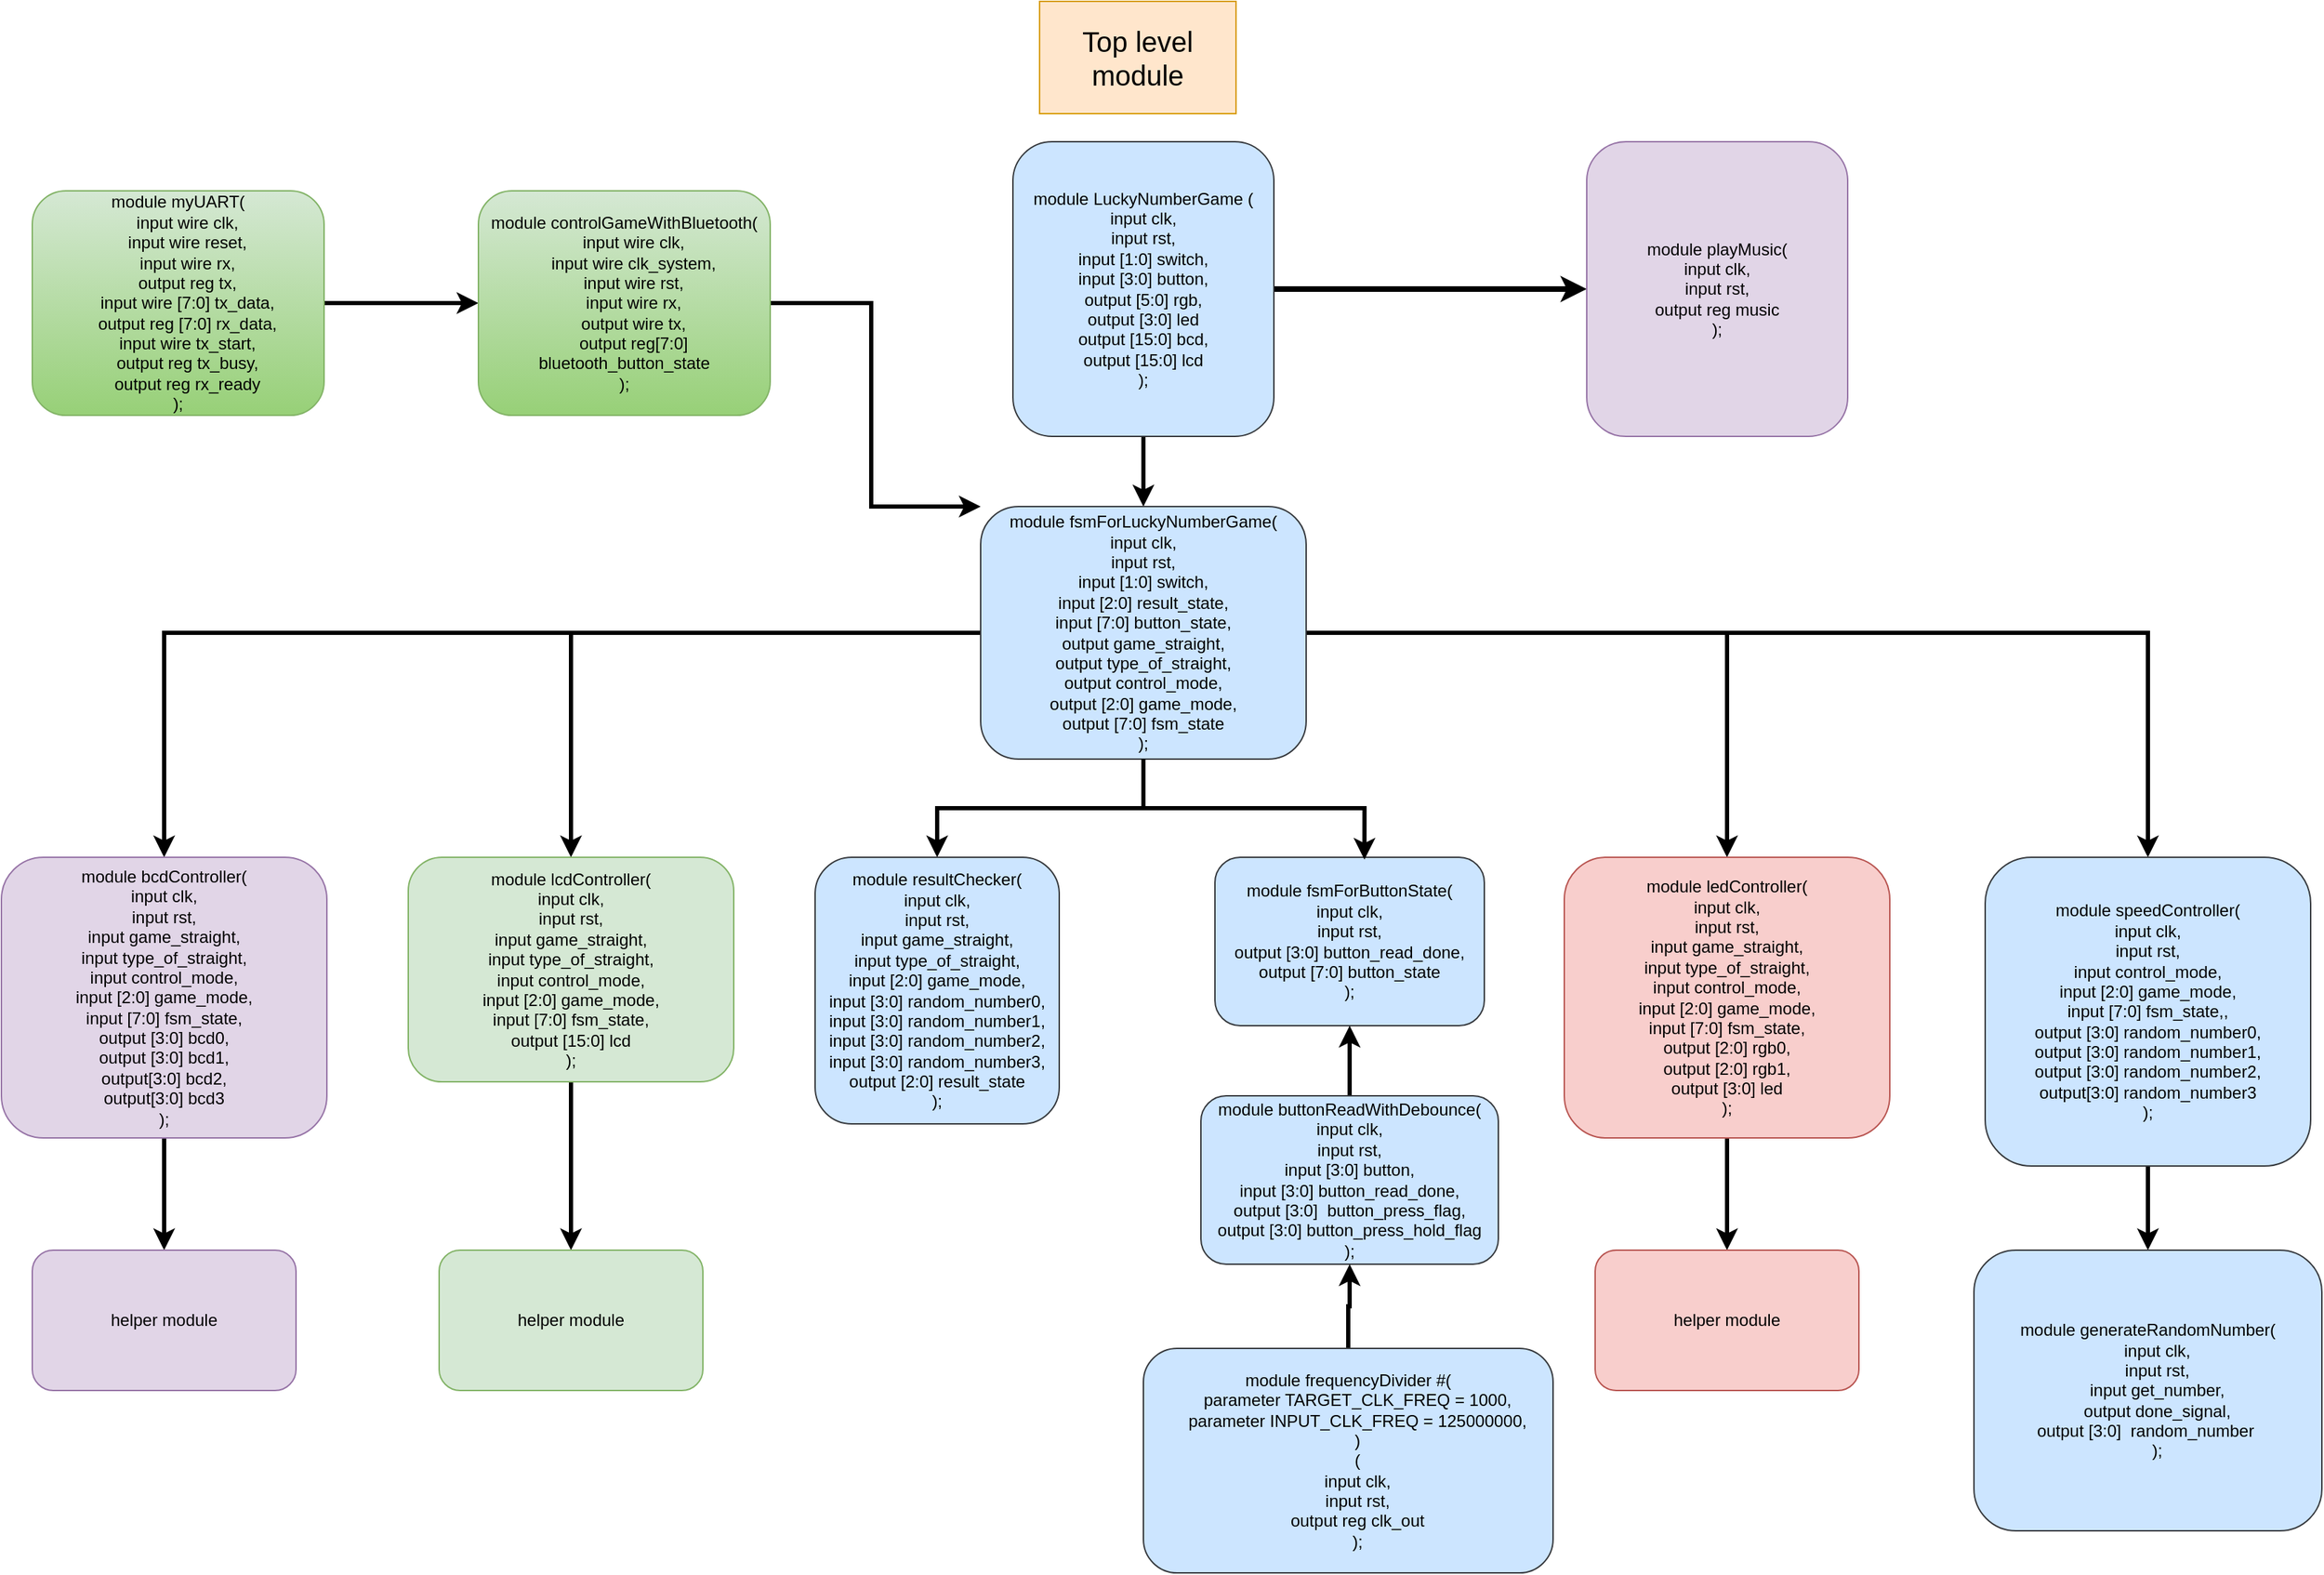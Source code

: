<mxfile version="25.0.3">
  <diagram name="Trang-1" id="_Kgdst20RLDARL7_TV8L">
    <mxGraphModel dx="2911" dy="1062" grid="1" gridSize="10" guides="1" tooltips="1" connect="1" arrows="1" fold="1" page="1" pageScale="1" pageWidth="827" pageHeight="1169" math="0" shadow="0">
      <root>
        <mxCell id="0" />
        <mxCell id="1" parent="0" />
        <mxCell id="vWVMO-xU8ZEmeTkblkzG-5" style="edgeStyle=orthogonalEdgeStyle;rounded=0;orthogonalLoop=1;jettySize=auto;html=1;entryX=0.5;entryY=0;entryDx=0;entryDy=0;strokeWidth=3;" parent="1" source="vWVMO-xU8ZEmeTkblkzG-1" target="vWVMO-xU8ZEmeTkblkzG-2" edge="1">
          <mxGeometry relative="1" as="geometry" />
        </mxCell>
        <mxCell id="j5ymkjZYho3_YVoNhxPD-2" value="" style="edgeStyle=orthogonalEdgeStyle;rounded=0;orthogonalLoop=1;jettySize=auto;html=1;strokeWidth=4;" parent="1" source="vWVMO-xU8ZEmeTkblkzG-1" target="j5ymkjZYho3_YVoNhxPD-1" edge="1">
          <mxGeometry relative="1" as="geometry" />
        </mxCell>
        <mxCell id="vWVMO-xU8ZEmeTkblkzG-1" value="module LuckyNumberGame (&lt;br&gt;    input clk,&lt;br&gt;    input rst,&lt;br&gt;    input [1:0] switch,&lt;div&gt;input [3:0] button,&lt;/div&gt;&lt;div&gt;output [5:0] rgb,&lt;/div&gt;&lt;div&gt;&lt;div&gt;    output [3:0] led&lt;/div&gt;&lt;div&gt;output [15:0] bcd,&lt;/div&gt;&lt;div&gt;output [15:0] lcd&lt;/div&gt;&lt;div&gt;);&lt;/div&gt;&lt;/div&gt;" style="rounded=1;whiteSpace=wrap;html=1;fillColor=#cce5ff;strokeColor=#36393d;" parent="1" vertex="1">
          <mxGeometry x="321" y="125" width="186" height="210" as="geometry" />
        </mxCell>
        <mxCell id="vWVMO-xU8ZEmeTkblkzG-18" style="edgeStyle=orthogonalEdgeStyle;rounded=0;orthogonalLoop=1;jettySize=auto;html=1;entryX=0.5;entryY=0;entryDx=0;entryDy=0;strokeWidth=3;" parent="1" source="vWVMO-xU8ZEmeTkblkzG-2" target="vWVMO-xU8ZEmeTkblkzG-16" edge="1">
          <mxGeometry relative="1" as="geometry" />
        </mxCell>
        <mxCell id="vWVMO-xU8ZEmeTkblkzG-25" value="" style="edgeStyle=orthogonalEdgeStyle;rounded=0;orthogonalLoop=1;jettySize=auto;html=1;strokeWidth=3;" parent="1" source="vWVMO-xU8ZEmeTkblkzG-2" target="vWVMO-xU8ZEmeTkblkzG-24" edge="1">
          <mxGeometry relative="1" as="geometry" />
        </mxCell>
        <mxCell id="vWVMO-xU8ZEmeTkblkzG-30" value="" style="edgeStyle=orthogonalEdgeStyle;rounded=0;orthogonalLoop=1;jettySize=auto;html=1;strokeWidth=3;" parent="1" source="vWVMO-xU8ZEmeTkblkzG-2" target="vWVMO-xU8ZEmeTkblkzG-29" edge="1">
          <mxGeometry relative="1" as="geometry" />
        </mxCell>
        <mxCell id="vWVMO-xU8ZEmeTkblkzG-32" value="" style="edgeStyle=orthogonalEdgeStyle;rounded=0;orthogonalLoop=1;jettySize=auto;html=1;strokeWidth=3;" parent="1" source="vWVMO-xU8ZEmeTkblkzG-2" target="vWVMO-xU8ZEmeTkblkzG-31" edge="1">
          <mxGeometry relative="1" as="geometry" />
        </mxCell>
        <mxCell id="BqZeJ_RI2WUfUHeWkt50-5" style="edgeStyle=orthogonalEdgeStyle;rounded=0;orthogonalLoop=1;jettySize=auto;html=1;entryX=0.5;entryY=0;entryDx=0;entryDy=0;strokeWidth=3;" parent="1" source="vWVMO-xU8ZEmeTkblkzG-2" target="ys7UZcbF6yQOfyPPHSMO-8" edge="1">
          <mxGeometry relative="1" as="geometry" />
        </mxCell>
        <mxCell id="vWVMO-xU8ZEmeTkblkzG-2" value="module fsmForLuckyNumberGame(&lt;div&gt;input clk,&lt;/div&gt;&lt;div&gt;input rst,&lt;/div&gt;&lt;div&gt;input [1:0] switch,&lt;/div&gt;&lt;div&gt;input [2:0] result_state,&lt;/div&gt;&lt;div&gt;input [7:0] button_state,&lt;/div&gt;&lt;div&gt;output game_straight,&lt;br&gt;&lt;/div&gt;&lt;div&gt;output type_of_straight,&lt;br&gt;&lt;/div&gt;&lt;div&gt;output control_mode,&lt;/div&gt;&lt;div&gt;output [2:0] game_mode,&lt;/div&gt;&lt;div&gt;output [7:0] fsm_state&lt;/div&gt;&lt;div&gt;);&lt;/div&gt;" style="whiteSpace=wrap;html=1;fillColor=#cce5ff;strokeColor=#36393d;rounded=1;" parent="1" vertex="1">
          <mxGeometry x="298" y="385" width="232" height="180" as="geometry" />
        </mxCell>
        <mxCell id="vWVMO-xU8ZEmeTkblkzG-6" value="module fsmForButtonState(&lt;div&gt;input clk,&lt;/div&gt;&lt;div&gt;input rst,&lt;/div&gt;&lt;div&gt;output [3:0] button_read_done,&lt;/div&gt;&lt;div&gt;output [7:0] button_state&lt;/div&gt;&lt;div&gt;);&lt;/div&gt;" style="whiteSpace=wrap;html=1;fillColor=#cce5ff;strokeColor=#36393d;rounded=1;" parent="1" vertex="1">
          <mxGeometry x="465" y="635" width="192" height="120" as="geometry" />
        </mxCell>
        <mxCell id="vWVMO-xU8ZEmeTkblkzG-8" value="&lt;font style=&quot;font-size: 20px;&quot;&gt;Top level module&lt;/font&gt;" style="text;strokeColor=#d79b00;align=center;fillColor=#ffe6cc;html=1;verticalAlign=middle;whiteSpace=wrap;rounded=0;" parent="1" vertex="1">
          <mxGeometry x="340" y="25" width="140" height="80" as="geometry" />
        </mxCell>
        <mxCell id="o_Y8B3VP17y9l6QSHzeC-2" style="edgeStyle=orthogonalEdgeStyle;rounded=0;orthogonalLoop=1;jettySize=auto;html=1;entryX=0.5;entryY=1;entryDx=0;entryDy=0;strokeWidth=3;" parent="1" source="vWVMO-xU8ZEmeTkblkzG-10" target="vWVMO-xU8ZEmeTkblkzG-6" edge="1">
          <mxGeometry relative="1" as="geometry" />
        </mxCell>
        <mxCell id="vWVMO-xU8ZEmeTkblkzG-10" value="module buttonReadWithDebounce(&lt;div&gt;input clk,&lt;/div&gt;&lt;div&gt;input rst,&lt;/div&gt;&lt;div&gt;input [3:0] button,&lt;/div&gt;&lt;div&gt;input [3:0] button_read_done,&lt;/div&gt;&lt;div&gt;output [3:0]&amp;nbsp; button_press_flag,&lt;/div&gt;&lt;div&gt;output [3:0] button_press_hold_flag&lt;/div&gt;&lt;div&gt;);&lt;/div&gt;" style="whiteSpace=wrap;html=1;fillColor=#cce5ff;strokeColor=#36393d;rounded=1;" parent="1" vertex="1">
          <mxGeometry x="455" y="805" width="212" height="120" as="geometry" />
        </mxCell>
        <mxCell id="o_Y8B3VP17y9l6QSHzeC-1" style="edgeStyle=orthogonalEdgeStyle;rounded=0;orthogonalLoop=1;jettySize=auto;html=1;entryX=0.5;entryY=1;entryDx=0;entryDy=0;strokeWidth=3;" parent="1" source="vWVMO-xU8ZEmeTkblkzG-13" target="vWVMO-xU8ZEmeTkblkzG-10" edge="1">
          <mxGeometry relative="1" as="geometry" />
        </mxCell>
        <mxCell id="vWVMO-xU8ZEmeTkblkzG-13" value="&lt;div&gt;module frequencyDivider #(&lt;/div&gt;&lt;div&gt;&amp;nbsp; &amp;nbsp; parameter TARGET_CLK_FREQ = 1000,&lt;/div&gt;&lt;div&gt;&amp;nbsp; &amp;nbsp; parameter INPUT_CLK_FREQ = 125000000,&lt;/div&gt;&lt;div&gt;&amp;nbsp; &amp;nbsp; )&lt;/div&gt;&lt;div&gt;&amp;nbsp; &amp;nbsp; (&lt;/div&gt;&lt;div&gt;&amp;nbsp; &amp;nbsp; input clk,&lt;/div&gt;&lt;div&gt;&amp;nbsp; &amp;nbsp; input rst,&lt;/div&gt;&lt;div&gt;&amp;nbsp; &amp;nbsp; output reg clk_out&lt;/div&gt;&lt;div&gt;&amp;nbsp; &amp;nbsp; );&lt;/div&gt;" style="whiteSpace=wrap;html=1;fillColor=#cce5ff;strokeColor=#36393d;rounded=1;" parent="1" vertex="1">
          <mxGeometry x="414" y="985" width="292" height="160" as="geometry" />
        </mxCell>
        <mxCell id="vWVMO-xU8ZEmeTkblkzG-20" value="" style="edgeStyle=orthogonalEdgeStyle;rounded=0;orthogonalLoop=1;jettySize=auto;html=1;strokeWidth=3;" parent="1" source="vWVMO-xU8ZEmeTkblkzG-16" target="vWVMO-xU8ZEmeTkblkzG-19" edge="1">
          <mxGeometry relative="1" as="geometry" />
        </mxCell>
        <mxCell id="vWVMO-xU8ZEmeTkblkzG-16" value="module lcdController(&lt;div&gt;input clk,&lt;/div&gt;&lt;div&gt;input rst,&lt;/div&gt;&lt;div&gt;input game_straight,&lt;/div&gt;&lt;div&gt;input type_of_straight,&lt;/div&gt;&lt;div&gt;input control_mode,&lt;/div&gt;&lt;div&gt;input [2:0] game_mode,&lt;/div&gt;&lt;div&gt;input [7:0] fsm_state,&lt;/div&gt;&lt;div&gt;output [15:0] lcd&lt;/div&gt;&lt;div&gt;);&lt;/div&gt;" style="whiteSpace=wrap;html=1;fillColor=#d5e8d4;strokeColor=#82b366;rounded=1;" parent="1" vertex="1">
          <mxGeometry x="-110" y="635" width="232" height="160" as="geometry" />
        </mxCell>
        <mxCell id="vWVMO-xU8ZEmeTkblkzG-19" value="helper module" style="whiteSpace=wrap;html=1;fillColor=#d5e8d4;strokeColor=#82b366;rounded=1;" parent="1" vertex="1">
          <mxGeometry x="-88" y="915" width="188" height="100" as="geometry" />
        </mxCell>
        <mxCell id="vWVMO-xU8ZEmeTkblkzG-45" style="edgeStyle=orthogonalEdgeStyle;rounded=0;orthogonalLoop=1;jettySize=auto;html=1;entryX=0.5;entryY=0;entryDx=0;entryDy=0;strokeWidth=3;" parent="1" source="vWVMO-xU8ZEmeTkblkzG-24" target="vWVMO-xU8ZEmeTkblkzG-44" edge="1">
          <mxGeometry relative="1" as="geometry" />
        </mxCell>
        <mxCell id="vWVMO-xU8ZEmeTkblkzG-24" value="module ledController(&lt;div&gt;input clk,&lt;/div&gt;&lt;div&gt;input rst,&lt;/div&gt;&lt;div&gt;&lt;div&gt;input game_straight,&lt;/div&gt;&lt;div&gt;input type_of_straight,&lt;/div&gt;&lt;div&gt;input control_mode,&lt;/div&gt;&lt;div&gt;input [2:0] game_mode,&lt;/div&gt;&lt;div&gt;input [7:0] fsm_state,&lt;/div&gt;&lt;/div&gt;&lt;div&gt;output [2:0] rgb0,&lt;/div&gt;&lt;div&gt;output [2:0] rgb1,&lt;/div&gt;&lt;div&gt;output [3:0] led&lt;/div&gt;&lt;div&gt;);&lt;/div&gt;" style="whiteSpace=wrap;html=1;fillColor=#f8cecc;strokeColor=#b85450;rounded=1;" parent="1" vertex="1">
          <mxGeometry x="714" y="635" width="232" height="200" as="geometry" />
        </mxCell>
        <mxCell id="vWVMO-xU8ZEmeTkblkzG-42" value="" style="edgeStyle=orthogonalEdgeStyle;rounded=0;orthogonalLoop=1;jettySize=auto;html=1;strokeWidth=3;" parent="1" source="vWVMO-xU8ZEmeTkblkzG-29" edge="1">
          <mxGeometry relative="1" as="geometry">
            <mxPoint x="-284.0" y="915" as="targetPoint" />
          </mxGeometry>
        </mxCell>
        <mxCell id="vWVMO-xU8ZEmeTkblkzG-29" value="module bcdController(&lt;div&gt;input clk,&lt;/div&gt;&lt;div&gt;input rst,&lt;/div&gt;&lt;div&gt;&lt;div&gt;input game_straight,&lt;/div&gt;&lt;div&gt;input type_of_straight,&lt;/div&gt;&lt;div&gt;input control_mode,&lt;/div&gt;&lt;div&gt;input [2:0] game_mode,&lt;/div&gt;&lt;div&gt;input [7:0] fsm_state,&lt;/div&gt;&lt;/div&gt;&lt;div&gt;output [3:0] bcd0,&lt;/div&gt;&lt;div&gt;output [3:0] bcd1,&lt;/div&gt;&lt;div&gt;output[3:0] bcd2,&lt;/div&gt;&lt;div&gt;output[3:0] bcd3&lt;/div&gt;&lt;div&gt;);&lt;/div&gt;" style="whiteSpace=wrap;html=1;fillColor=#e1d5e7;strokeColor=#9673a6;rounded=1;" parent="1" vertex="1">
          <mxGeometry x="-400" y="635" width="232" height="200" as="geometry" />
        </mxCell>
        <mxCell id="vWVMO-xU8ZEmeTkblkzG-38" value="" style="edgeStyle=orthogonalEdgeStyle;rounded=0;orthogonalLoop=1;jettySize=auto;html=1;strokeWidth=3;" parent="1" source="vWVMO-xU8ZEmeTkblkzG-31" target="vWVMO-xU8ZEmeTkblkzG-37" edge="1">
          <mxGeometry relative="1" as="geometry" />
        </mxCell>
        <mxCell id="vWVMO-xU8ZEmeTkblkzG-31" value="module speedController(&lt;div&gt;input clk,&lt;/div&gt;&lt;div&gt;input rst,&lt;/div&gt;&lt;div&gt;&lt;div&gt;input control_mode,&lt;/div&gt;&lt;div&gt;input [2:0] game_mode,&lt;/div&gt;&lt;div&gt;input [7:0] fsm_state,&lt;span style=&quot;background-color: initial;&quot;&gt;,&lt;/span&gt;&lt;/div&gt;&lt;/div&gt;&lt;div&gt;output [3:0] random_number0,&lt;/div&gt;&lt;div&gt;output [3:0] random_number1,&lt;/div&gt;&lt;div&gt;output [3:0] random_number2,&lt;/div&gt;&lt;div&gt;output[3:0] random_number3&lt;/div&gt;&lt;div&gt;);&lt;/div&gt;" style="whiteSpace=wrap;html=1;fillColor=#cce5ff;strokeColor=#36393d;rounded=1;" parent="1" vertex="1">
          <mxGeometry x="1014" y="635" width="232" height="220" as="geometry" />
        </mxCell>
        <mxCell id="vWVMO-xU8ZEmeTkblkzG-37" value="&lt;div&gt;module generateRandomNumber(&lt;/div&gt;&lt;div&gt;&amp;nbsp; &amp;nbsp; input clk,&lt;/div&gt;&lt;div&gt;&amp;nbsp; &amp;nbsp; input rst,&lt;/div&gt;&lt;div&gt;&amp;nbsp; &amp;nbsp; input get_number,&lt;/div&gt;&lt;div&gt;&amp;nbsp; &amp;nbsp; output done_signal,&lt;/div&gt;&lt;div&gt;&amp;nbsp; &amp;nbsp; output [3:0]&amp;nbsp; random_number&amp;nbsp; &amp;nbsp; &amp;nbsp;&lt;/div&gt;&lt;div&gt;&amp;nbsp; &amp;nbsp; );&lt;/div&gt;" style="whiteSpace=wrap;html=1;fillColor=#cce5ff;strokeColor=#36393d;rounded=1;" parent="1" vertex="1">
          <mxGeometry x="1006" y="915" width="248" height="200" as="geometry" />
        </mxCell>
        <mxCell id="vWVMO-xU8ZEmeTkblkzG-43" value="helper module" style="whiteSpace=wrap;html=1;fillColor=#e1d5e7;strokeColor=#9673a6;rounded=1;" parent="1" vertex="1">
          <mxGeometry x="-378" y="915" width="188" height="100" as="geometry" />
        </mxCell>
        <mxCell id="vWVMO-xU8ZEmeTkblkzG-44" value="helper module" style="whiteSpace=wrap;html=1;fillColor=#f8cecc;strokeColor=#b85450;rounded=1;" parent="1" vertex="1">
          <mxGeometry x="736" y="915" width="188" height="100" as="geometry" />
        </mxCell>
        <mxCell id="ys7UZcbF6yQOfyPPHSMO-8" value="module resultChecker(&lt;div&gt;input clk,&lt;/div&gt;&lt;div&gt;input rst,&lt;/div&gt;&lt;div&gt;input game_straight,&lt;/div&gt;&lt;div&gt;input type_of_straight,&lt;/div&gt;&lt;div&gt;input [2:0] game_mode,&lt;/div&gt;&lt;div&gt;input [3:0] random_number0,&lt;/div&gt;&lt;div&gt;input [3:0] random_number1,&lt;/div&gt;&lt;div&gt;input [3:0] random_number2,&lt;/div&gt;&lt;div&gt;input [3:0] random_number3,&lt;/div&gt;&lt;div&gt;output [2:0] result_state&lt;/div&gt;&lt;div&gt;);&lt;/div&gt;" style="rounded=1;whiteSpace=wrap;html=1;fillColor=#cce5ff;strokeColor=#36393d;" parent="1" vertex="1">
          <mxGeometry x="180" y="635" width="174" height="190" as="geometry" />
        </mxCell>
        <mxCell id="BqZeJ_RI2WUfUHeWkt50-6" style="edgeStyle=orthogonalEdgeStyle;rounded=0;orthogonalLoop=1;jettySize=auto;html=1;entryX=0.555;entryY=0.014;entryDx=0;entryDy=0;entryPerimeter=0;strokeWidth=3;" parent="1" source="vWVMO-xU8ZEmeTkblkzG-2" target="vWVMO-xU8ZEmeTkblkzG-6" edge="1">
          <mxGeometry relative="1" as="geometry" />
        </mxCell>
        <mxCell id="j5ymkjZYho3_YVoNhxPD-1" value="module playMusic(&lt;br&gt;    input clk,&lt;br&gt;    input rst,&lt;br&gt;output reg music&lt;br&gt;&lt;div&gt;&lt;div&gt;);&lt;/div&gt;&lt;/div&gt;" style="rounded=1;whiteSpace=wrap;html=1;fillColor=#e1d5e7;strokeColor=#9673a6;" parent="1" vertex="1">
          <mxGeometry x="730" y="125" width="186" height="210" as="geometry" />
        </mxCell>
        <mxCell id="8XpNE83muvlkrDpT54Yh-3" style="edgeStyle=orthogonalEdgeStyle;rounded=0;orthogonalLoop=1;jettySize=auto;html=1;entryX=0;entryY=0.5;entryDx=0;entryDy=0;strokeWidth=3;" edge="1" parent="1" source="8XpNE83muvlkrDpT54Yh-1" target="8XpNE83muvlkrDpT54Yh-2">
          <mxGeometry relative="1" as="geometry" />
        </mxCell>
        <mxCell id="8XpNE83muvlkrDpT54Yh-1" value="&lt;div&gt;module myUART(&lt;/div&gt;&lt;div&gt;&amp;nbsp; &amp;nbsp; input wire clk,&lt;/div&gt;&lt;div&gt;&amp;nbsp; &amp;nbsp; input wire reset,&lt;/div&gt;&lt;div&gt;&amp;nbsp; &amp;nbsp; input wire rx,&lt;/div&gt;&lt;div&gt;&amp;nbsp; &amp;nbsp; output reg tx,&lt;/div&gt;&lt;div&gt;&amp;nbsp; &amp;nbsp; input wire [7:0] tx_data,&lt;/div&gt;&lt;div&gt;&amp;nbsp; &amp;nbsp; output reg [7:0] rx_data,&lt;/div&gt;&lt;div&gt;&amp;nbsp; &amp;nbsp; input wire tx_start,&lt;/div&gt;&lt;div&gt;&amp;nbsp; &amp;nbsp; output reg tx_busy,&lt;/div&gt;&lt;div&gt;&amp;nbsp; &amp;nbsp; output reg rx_ready&lt;/div&gt;&lt;div&gt;);&lt;/div&gt;" style="whiteSpace=wrap;html=1;fillColor=#d5e8d4;strokeColor=#82b366;rounded=1;gradientColor=#97d077;" vertex="1" parent="1">
          <mxGeometry x="-378" y="160" width="208" height="160" as="geometry" />
        </mxCell>
        <mxCell id="8XpNE83muvlkrDpT54Yh-4" style="edgeStyle=orthogonalEdgeStyle;rounded=0;orthogonalLoop=1;jettySize=auto;html=1;entryX=0;entryY=0;entryDx=0;entryDy=0;strokeWidth=3;" edge="1" parent="1" source="8XpNE83muvlkrDpT54Yh-2" target="vWVMO-xU8ZEmeTkblkzG-2">
          <mxGeometry relative="1" as="geometry">
            <Array as="points">
              <mxPoint x="220" y="240" />
              <mxPoint x="220" y="385" />
            </Array>
          </mxGeometry>
        </mxCell>
        <mxCell id="8XpNE83muvlkrDpT54Yh-2" value="&lt;div&gt;module controlGameWithBluetooth(&lt;/div&gt;&lt;div&gt;&amp;nbsp; &amp;nbsp; input wire clk,&lt;/div&gt;&lt;div&gt;&amp;nbsp; &amp;nbsp; input wire clk_system,&lt;/div&gt;&lt;div&gt;&amp;nbsp; &amp;nbsp; input wire rst,&lt;/div&gt;&lt;div&gt;&amp;nbsp; &amp;nbsp; input wire rx,&lt;/div&gt;&lt;div&gt;&amp;nbsp; &amp;nbsp; output wire tx,&lt;/div&gt;&lt;div&gt;&amp;nbsp; &amp;nbsp; output reg[7:0] bluetooth_button_state&lt;/div&gt;&lt;div&gt;);&lt;/div&gt;" style="whiteSpace=wrap;html=1;fillColor=#d5e8d4;strokeColor=#82b366;rounded=1;gradientColor=#97d077;" vertex="1" parent="1">
          <mxGeometry x="-60" y="160" width="208" height="160" as="geometry" />
        </mxCell>
      </root>
    </mxGraphModel>
  </diagram>
</mxfile>
